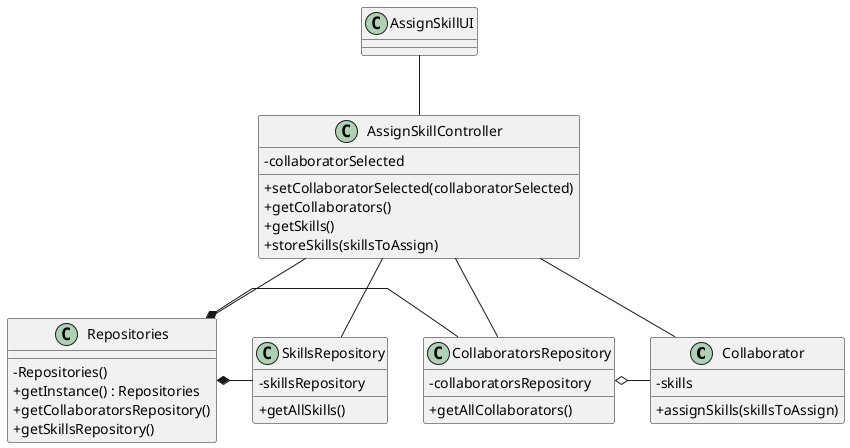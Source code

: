 @startuml
'skinparam monochrome true
skinparam packageStyle rectangle
skinparam shadowing false
skinparam linetype polyline
'skinparam linetype orto

skinparam classAttributeIconSize 0

'left to right direction

class Collaborator {
    -skills
    +assignSkills(skillsToAssign)
}

class SkillsRepository {
    - skillsRepository
    + getAllSkills()
}

class CollaboratorsRepository {
    - collaboratorsRepository
    + getAllCollaborators()
}

class Repositories {
    - Repositories()
    + getInstance() : Repositories
    + getCollaboratorsRepository()
    + getSkillsRepository()
}

class AssignSkillController {
    - collaboratorSelected
    + setCollaboratorSelected(collaboratorSelected)
    + getCollaborators()
    + getSkills()
    + storeSkills(skillsToAssign)
}

class AssignSkillUI {
}

AssignSkillUI -- AssignSkillController

AssignSkillController -- Repositories

AssignSkillController -- CollaboratorsRepository

AssignSkillController -- SkillsRepository

AssignSkillController -- Collaborator

Repositories *- CollaboratorsRepository

Repositories *- SkillsRepository

CollaboratorsRepository o- Collaborator

@enduml